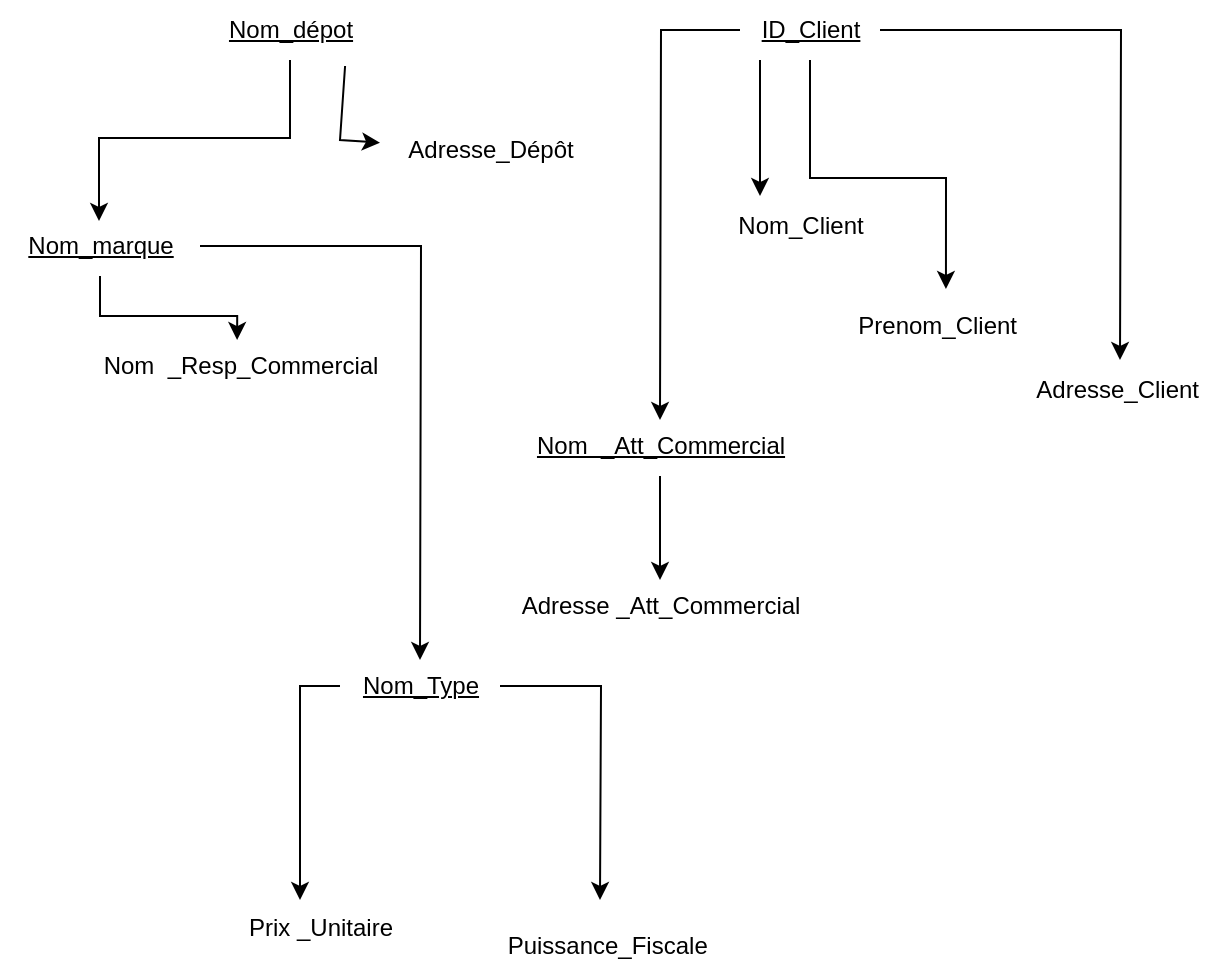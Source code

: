 <mxfile version="22.0.8" type="github">
  <diagram name="Page-1" id="77Dk8m20vRO0ozqzL1HK">
    <mxGraphModel dx="882" dy="604" grid="1" gridSize="10" guides="1" tooltips="1" connect="1" arrows="1" fold="1" page="1" pageScale="1" pageWidth="827" pageHeight="1169" math="0" shadow="0">
      <root>
        <mxCell id="0" />
        <mxCell id="1" parent="0" />
        <mxCell id="9YUBmkY8FJPBENhGCjLY-8" style="edgeStyle=orthogonalEdgeStyle;rounded=0;orthogonalLoop=1;jettySize=auto;html=1;entryX=0.495;entryY=0.083;entryDx=0;entryDy=0;entryPerimeter=0;" edge="1" parent="1" source="9YUBmkY8FJPBENhGCjLY-2" target="9YUBmkY8FJPBENhGCjLY-9">
          <mxGeometry relative="1" as="geometry">
            <mxPoint x="50" y="140" as="targetPoint" />
          </mxGeometry>
        </mxCell>
        <mxCell id="9YUBmkY8FJPBENhGCjLY-2" value="&lt;font style=&quot;vertical-align: inherit;&quot;&gt;&lt;font style=&quot;vertical-align: inherit;&quot;&gt;&lt;u&gt;Nom_dépot&lt;/u&gt;&lt;/font&gt;&lt;/font&gt;" style="text;html=1;align=center;verticalAlign=middle;resizable=0;points=[];autosize=1;strokeColor=none;fillColor=none;" vertex="1" parent="1">
          <mxGeometry x="100" y="20" width="90" height="30" as="geometry" />
        </mxCell>
        <mxCell id="9YUBmkY8FJPBENhGCjLY-3" value="" style="endArrow=classic;html=1;rounded=0;exitX=0.806;exitY=1.1;exitDx=0;exitDy=0;exitPerimeter=0;" edge="1" parent="1" source="9YUBmkY8FJPBENhGCjLY-2" target="9YUBmkY8FJPBENhGCjLY-7">
          <mxGeometry width="50" height="50" relative="1" as="geometry">
            <mxPoint x="130" y="60" as="sourcePoint" />
            <mxPoint x="196.1" y="101" as="targetPoint" />
            <Array as="points">
              <mxPoint x="170" y="90" />
            </Array>
          </mxGeometry>
        </mxCell>
        <mxCell id="9YUBmkY8FJPBENhGCjLY-7" value="&lt;font style=&quot;vertical-align: inherit;&quot;&gt;&lt;font style=&quot;vertical-align: inherit;&quot;&gt;Adresse_Dépôt&lt;/font&gt;&lt;/font&gt;" style="text;html=1;align=center;verticalAlign=middle;resizable=0;points=[];autosize=1;strokeColor=none;fillColor=none;" vertex="1" parent="1">
          <mxGeometry x="190" y="80" width="110" height="30" as="geometry" />
        </mxCell>
        <mxCell id="9YUBmkY8FJPBENhGCjLY-10" style="edgeStyle=orthogonalEdgeStyle;rounded=0;orthogonalLoop=1;jettySize=auto;html=1;entryX=0.491;entryY=0.067;entryDx=0;entryDy=0;entryPerimeter=0;" edge="1" parent="1" source="9YUBmkY8FJPBENhGCjLY-9" target="9YUBmkY8FJPBENhGCjLY-11">
          <mxGeometry relative="1" as="geometry">
            <mxPoint x="120" y="200" as="targetPoint" />
          </mxGeometry>
        </mxCell>
        <mxCell id="9YUBmkY8FJPBENhGCjLY-27" style="edgeStyle=orthogonalEdgeStyle;rounded=0;orthogonalLoop=1;jettySize=auto;html=1;" edge="1" parent="1" source="9YUBmkY8FJPBENhGCjLY-9">
          <mxGeometry relative="1" as="geometry">
            <mxPoint x="210" y="350" as="targetPoint" />
          </mxGeometry>
        </mxCell>
        <mxCell id="9YUBmkY8FJPBENhGCjLY-9" value="&lt;div style=&quot;text-align: left;&quot;&gt;&lt;span style=&quot;background-color: initial;&quot;&gt;&lt;font style=&quot;vertical-align: inherit;&quot;&gt;&lt;font style=&quot;vertical-align: inherit;&quot;&gt;&lt;u&gt;&lt;font style=&quot;vertical-align: inherit;&quot;&gt;&lt;font style=&quot;vertical-align: inherit;&quot;&gt;Nom_marque&lt;/font&gt;&lt;/font&gt;&lt;/u&gt;&lt;/font&gt;&lt;/font&gt;&lt;/span&gt;&lt;/div&gt;" style="text;html=1;align=center;verticalAlign=middle;resizable=0;points=[];autosize=1;strokeColor=none;fillColor=none;" vertex="1" parent="1">
          <mxGeometry y="128" width="100" height="30" as="geometry" />
        </mxCell>
        <mxCell id="9YUBmkY8FJPBENhGCjLY-11" value="&lt;font style=&quot;vertical-align: inherit;&quot;&gt;&lt;font style=&quot;vertical-align: inherit;&quot;&gt;&lt;font style=&quot;vertical-align: inherit;&quot;&gt;&lt;font style=&quot;vertical-align: inherit;&quot;&gt;&lt;font style=&quot;vertical-align: inherit;&quot;&gt;&lt;font style=&quot;vertical-align: inherit;&quot;&gt;Nom&amp;nbsp;  &lt;/font&gt;&lt;/font&gt;&lt;/font&gt;&lt;/font&gt;&lt;/font&gt;&lt;/font&gt;&lt;font style=&quot;vertical-align: inherit;&quot;&gt;&lt;font style=&quot;vertical-align: inherit;&quot;&gt;&lt;font style=&quot;vertical-align: inherit;&quot;&gt;&lt;font style=&quot;vertical-align: inherit;&quot;&gt;&lt;font style=&quot;vertical-align: inherit;&quot;&gt;&lt;font style=&quot;vertical-align: inherit;&quot;&gt;_Resp_Commercial&lt;/font&gt;&lt;/font&gt;&lt;/font&gt;&lt;/font&gt;&lt;/font&gt;&lt;/font&gt;" style="text;html=1;align=center;verticalAlign=middle;resizable=0;points=[];autosize=1;strokeColor=none;fillColor=none;" vertex="1" parent="1">
          <mxGeometry x="40" y="188" width="160" height="30" as="geometry" />
        </mxCell>
        <mxCell id="9YUBmkY8FJPBENhGCjLY-17" style="edgeStyle=orthogonalEdgeStyle;rounded=0;orthogonalLoop=1;jettySize=auto;html=1;" edge="1" parent="1" source="9YUBmkY8FJPBENhGCjLY-16" target="9YUBmkY8FJPBENhGCjLY-18">
          <mxGeometry relative="1" as="geometry">
            <mxPoint x="405" y="120" as="targetPoint" />
            <Array as="points">
              <mxPoint x="380" y="100" />
              <mxPoint x="380" y="100" />
            </Array>
          </mxGeometry>
        </mxCell>
        <mxCell id="9YUBmkY8FJPBENhGCjLY-19" style="edgeStyle=orthogonalEdgeStyle;rounded=0;orthogonalLoop=1;jettySize=auto;html=1;entryX=0.527;entryY=-0.117;entryDx=0;entryDy=0;entryPerimeter=0;" edge="1" parent="1" source="9YUBmkY8FJPBENhGCjLY-16" target="9YUBmkY8FJPBENhGCjLY-20">
          <mxGeometry relative="1" as="geometry">
            <mxPoint x="470" y="160" as="targetPoint" />
          </mxGeometry>
        </mxCell>
        <mxCell id="9YUBmkY8FJPBENhGCjLY-21" style="edgeStyle=orthogonalEdgeStyle;rounded=0;orthogonalLoop=1;jettySize=auto;html=1;" edge="1" parent="1" source="9YUBmkY8FJPBENhGCjLY-16">
          <mxGeometry relative="1" as="geometry">
            <mxPoint x="560" y="200" as="targetPoint" />
          </mxGeometry>
        </mxCell>
        <mxCell id="9YUBmkY8FJPBENhGCjLY-23" style="edgeStyle=orthogonalEdgeStyle;rounded=0;orthogonalLoop=1;jettySize=auto;html=1;" edge="1" parent="1" source="9YUBmkY8FJPBENhGCjLY-16">
          <mxGeometry relative="1" as="geometry">
            <mxPoint x="330" y="230" as="targetPoint" />
          </mxGeometry>
        </mxCell>
        <mxCell id="9YUBmkY8FJPBENhGCjLY-16" value="&lt;font style=&quot;vertical-align: inherit;&quot;&gt;&lt;font style=&quot;vertical-align: inherit;&quot;&gt;&lt;u&gt;ID_Client&lt;/u&gt;&lt;/font&gt;&lt;/font&gt;" style="text;html=1;align=center;verticalAlign=middle;resizable=0;points=[];autosize=1;strokeColor=none;fillColor=none;" vertex="1" parent="1">
          <mxGeometry x="370" y="20" width="70" height="30" as="geometry" />
        </mxCell>
        <mxCell id="9YUBmkY8FJPBENhGCjLY-18" value="&lt;font style=&quot;vertical-align: inherit;&quot;&gt;&lt;font style=&quot;vertical-align: inherit;&quot;&gt;Nom_Client&lt;/font&gt;&lt;/font&gt;" style="text;html=1;align=center;verticalAlign=middle;resizable=0;points=[];autosize=1;strokeColor=none;fillColor=none;" vertex="1" parent="1">
          <mxGeometry x="355" y="118" width="90" height="30" as="geometry" />
        </mxCell>
        <mxCell id="9YUBmkY8FJPBENhGCjLY-20" value="&lt;font style=&quot;vertical-align: inherit;&quot;&gt;&lt;font style=&quot;vertical-align: inherit;&quot;&gt;Prenom_Client&amp;nbsp;&lt;/font&gt;&lt;/font&gt;" style="text;html=1;align=center;verticalAlign=middle;resizable=0;points=[];autosize=1;strokeColor=none;fillColor=none;" vertex="1" parent="1">
          <mxGeometry x="415" y="168" width="110" height="30" as="geometry" />
        </mxCell>
        <mxCell id="9YUBmkY8FJPBENhGCjLY-22" value="&lt;font style=&quot;vertical-align: inherit;&quot;&gt;&lt;font style=&quot;vertical-align: inherit;&quot;&gt;Adresse_Client&amp;nbsp;&lt;/font&gt;&lt;/font&gt;" style="text;html=1;align=center;verticalAlign=middle;resizable=0;points=[];autosize=1;strokeColor=none;fillColor=none;" vertex="1" parent="1">
          <mxGeometry x="505" y="200" width="110" height="30" as="geometry" />
        </mxCell>
        <mxCell id="9YUBmkY8FJPBENhGCjLY-25" style="edgeStyle=orthogonalEdgeStyle;rounded=0;orthogonalLoop=1;jettySize=auto;html=1;" edge="1" parent="1" source="9YUBmkY8FJPBENhGCjLY-24">
          <mxGeometry relative="1" as="geometry">
            <mxPoint x="330" y="310" as="targetPoint" />
          </mxGeometry>
        </mxCell>
        <mxCell id="9YUBmkY8FJPBENhGCjLY-24" value="&lt;u&gt;&lt;font style=&quot;vertical-align: inherit;&quot;&gt;&lt;font style=&quot;vertical-align: inherit;&quot;&gt;&lt;font style=&quot;vertical-align: inherit;&quot;&gt;&lt;font style=&quot;vertical-align: inherit;&quot;&gt;Nom&amp;nbsp; &lt;/font&gt;&lt;/font&gt;&lt;/font&gt;&lt;/font&gt;&lt;font style=&quot;vertical-align: inherit;&quot;&gt;&lt;font style=&quot;vertical-align: inherit;&quot;&gt;&lt;font style=&quot;vertical-align: inherit;&quot;&gt;&lt;font style=&quot;vertical-align: inherit;&quot;&gt;_Att_Commercial&lt;/font&gt;&lt;/font&gt;&lt;/font&gt;&lt;/font&gt;&lt;/u&gt;" style="text;html=1;align=center;verticalAlign=middle;resizable=0;points=[];autosize=1;strokeColor=none;fillColor=none;" vertex="1" parent="1">
          <mxGeometry x="255" y="228" width="150" height="30" as="geometry" />
        </mxCell>
        <mxCell id="9YUBmkY8FJPBENhGCjLY-26" value="&lt;font style=&quot;vertical-align: inherit;&quot;&gt;&lt;font style=&quot;vertical-align: inherit;&quot;&gt;Adresse&amp;nbsp;&lt;/font&gt;&lt;/font&gt;&lt;font style=&quot;vertical-align: inherit;&quot;&gt;&lt;font style=&quot;vertical-align: inherit;&quot;&gt;_Att_Commercial&lt;/font&gt;&lt;/font&gt;" style="text;html=1;align=center;verticalAlign=middle;resizable=0;points=[];autosize=1;strokeColor=none;fillColor=none;" vertex="1" parent="1">
          <mxGeometry x="250" y="308" width="160" height="30" as="geometry" />
        </mxCell>
        <mxCell id="9YUBmkY8FJPBENhGCjLY-29" style="edgeStyle=orthogonalEdgeStyle;rounded=0;orthogonalLoop=1;jettySize=auto;html=1;" edge="1" parent="1" source="9YUBmkY8FJPBENhGCjLY-28">
          <mxGeometry relative="1" as="geometry">
            <mxPoint x="150" y="470" as="targetPoint" />
          </mxGeometry>
        </mxCell>
        <mxCell id="9YUBmkY8FJPBENhGCjLY-30" style="edgeStyle=orthogonalEdgeStyle;rounded=0;orthogonalLoop=1;jettySize=auto;html=1;" edge="1" parent="1" source="9YUBmkY8FJPBENhGCjLY-28">
          <mxGeometry relative="1" as="geometry">
            <mxPoint x="300" y="470" as="targetPoint" />
          </mxGeometry>
        </mxCell>
        <mxCell id="9YUBmkY8FJPBENhGCjLY-28" value="&lt;font style=&quot;vertical-align: inherit;&quot;&gt;&lt;font style=&quot;vertical-align: inherit;&quot;&gt;&lt;font style=&quot;vertical-align: inherit;&quot;&gt;&lt;font style=&quot;vertical-align: inherit;&quot;&gt;&lt;u&gt;Nom_Type&lt;/u&gt;&lt;/font&gt;&lt;/font&gt;&lt;/font&gt;&lt;/font&gt;" style="text;html=1;align=center;verticalAlign=middle;resizable=0;points=[];autosize=1;strokeColor=none;fillColor=none;" vertex="1" parent="1">
          <mxGeometry x="170" y="348" width="80" height="30" as="geometry" />
        </mxCell>
        <mxCell id="9YUBmkY8FJPBENhGCjLY-31" value="&lt;font style=&quot;vertical-align: inherit;&quot;&gt;&lt;font style=&quot;vertical-align: inherit;&quot;&gt;Prix &lt;/font&gt;&lt;/font&gt;&lt;span style=&quot;color: rgb(255, 255, 255); font-family: &amp;quot;Söhne Mono&amp;quot;, Monaco, &amp;quot;Andale Mono&amp;quot;, &amp;quot;Ubuntu Mono&amp;quot;, monospace; font-size: 14px; text-align: left; background-color: rgb(0, 0, 0);&quot;&gt;&lt;font style=&quot;vertical-align: inherit;&quot;&gt;&lt;font style=&quot;vertical-align: inherit;&quot;&gt;&lt;font style=&quot;vertical-align: inherit;&quot;&gt;&lt;/font&gt;&lt;/font&gt;&lt;/font&gt;&lt;/span&gt;&lt;font style=&quot;vertical-align: inherit;&quot;&gt;&lt;font style=&quot;vertical-align: inherit;&quot;&gt;​​_Unitaire&lt;/font&gt;&lt;/font&gt;" style="text;html=1;align=center;verticalAlign=middle;resizable=0;points=[];autosize=1;strokeColor=none;fillColor=none;" vertex="1" parent="1">
          <mxGeometry x="110" y="468" width="100" height="30" as="geometry" />
        </mxCell>
        <mxCell id="9YUBmkY8FJPBENhGCjLY-32" value="&lt;font style=&quot;vertical-align: inherit;&quot;&gt;&lt;font style=&quot;vertical-align: inherit;&quot;&gt;Puissance_Fiscale&amp;nbsp;&lt;/font&gt;&lt;/font&gt;" style="text;html=1;align=center;verticalAlign=middle;resizable=0;points=[];autosize=1;strokeColor=none;fillColor=none;" vertex="1" parent="1">
          <mxGeometry x="240" y="478" width="130" height="30" as="geometry" />
        </mxCell>
      </root>
    </mxGraphModel>
  </diagram>
</mxfile>

